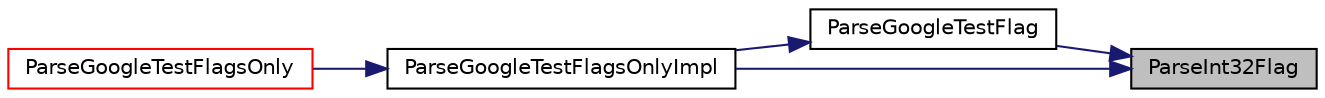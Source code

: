 digraph "ParseInt32Flag"
{
 // INTERACTIVE_SVG=YES
 // LATEX_PDF_SIZE
  bgcolor="transparent";
  edge [fontname="Helvetica",fontsize="10",labelfontname="Helvetica",labelfontsize="10"];
  node [fontname="Helvetica",fontsize="10",shape=record];
  rankdir="RL";
  Node1 [label="ParseInt32Flag",height=0.2,width=0.4,color="black", fillcolor="grey75", style="filled", fontcolor="black",tooltip=" "];
  Node1 -> Node2 [dir="back",color="midnightblue",fontsize="10",style="solid",fontname="Helvetica"];
  Node2 [label="ParseGoogleTestFlag",height=0.2,width=0.4,color="black",URL="$d0/da7/namespacetesting_1_1internal_afccff08aa2b1ede0dd32c1364a5dee42.html#afccff08aa2b1ede0dd32c1364a5dee42",tooltip=" "];
  Node2 -> Node3 [dir="back",color="midnightblue",fontsize="10",style="solid",fontname="Helvetica"];
  Node3 [label="ParseGoogleTestFlagsOnlyImpl",height=0.2,width=0.4,color="black",URL="$d0/da7/namespacetesting_1_1internal_ae4c46ce8c3d016848fff52cc5133f2ac.html#ae4c46ce8c3d016848fff52cc5133f2ac",tooltip=" "];
  Node3 -> Node4 [dir="back",color="midnightblue",fontsize="10",style="solid",fontname="Helvetica"];
  Node4 [label="ParseGoogleTestFlagsOnly",height=0.2,width=0.4,color="red",URL="$d0/da7/namespacetesting_1_1internal_a5655276556ac09c8d184920553da3e90.html#a5655276556ac09c8d184920553da3e90",tooltip=" "];
  Node1 -> Node3 [dir="back",color="midnightblue",fontsize="10",style="solid",fontname="Helvetica"];
}
